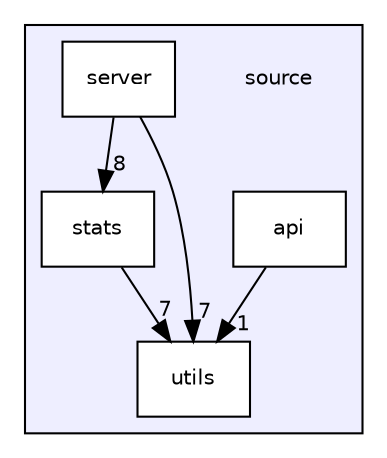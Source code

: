 digraph "/home/tterraz/avido/melissa/Melissa/source" {
  compound=true
  node [ fontsize="10", fontname="Helvetica"];
  edge [ labelfontsize="10", labelfontname="Helvetica"];
  subgraph clusterdir_b2f33c71d4aa5e7af42a1ca61ff5af1b {
    graph [ bgcolor="#eeeeff", pencolor="black", label="" URL="dir_b2f33c71d4aa5e7af42a1ca61ff5af1b.html"];
    dir_b2f33c71d4aa5e7af42a1ca61ff5af1b [shape=plaintext label="source"];
    dir_ec7d085ec77f69a826fd0e2fbdff6456 [shape=box label="api" color="black" fillcolor="white" style="filled" URL="dir_ec7d085ec77f69a826fd0e2fbdff6456.html"];
    dir_25f19b0ae85c078e0a95db0b0e9a410f [shape=box label="server" color="black" fillcolor="white" style="filled" URL="dir_25f19b0ae85c078e0a95db0b0e9a410f.html"];
    dir_db570d7a838ae68574d4bc210f9ec65a [shape=box label="stats" color="black" fillcolor="white" style="filled" URL="dir_db570d7a838ae68574d4bc210f9ec65a.html"];
    dir_6a63ce49392b0e408893f7b3c5f1cad9 [shape=box label="utils" color="black" fillcolor="white" style="filled" URL="dir_6a63ce49392b0e408893f7b3c5f1cad9.html"];
  }
  dir_ec7d085ec77f69a826fd0e2fbdff6456->dir_6a63ce49392b0e408893f7b3c5f1cad9 [headlabel="1", labeldistance=1.5 headhref="dir_000001_000004.html"];
  dir_25f19b0ae85c078e0a95db0b0e9a410f->dir_6a63ce49392b0e408893f7b3c5f1cad9 [headlabel="7", labeldistance=1.5 headhref="dir_000002_000004.html"];
  dir_25f19b0ae85c078e0a95db0b0e9a410f->dir_db570d7a838ae68574d4bc210f9ec65a [headlabel="8", labeldistance=1.5 headhref="dir_000002_000003.html"];
  dir_db570d7a838ae68574d4bc210f9ec65a->dir_6a63ce49392b0e408893f7b3c5f1cad9 [headlabel="7", labeldistance=1.5 headhref="dir_000003_000004.html"];
}
